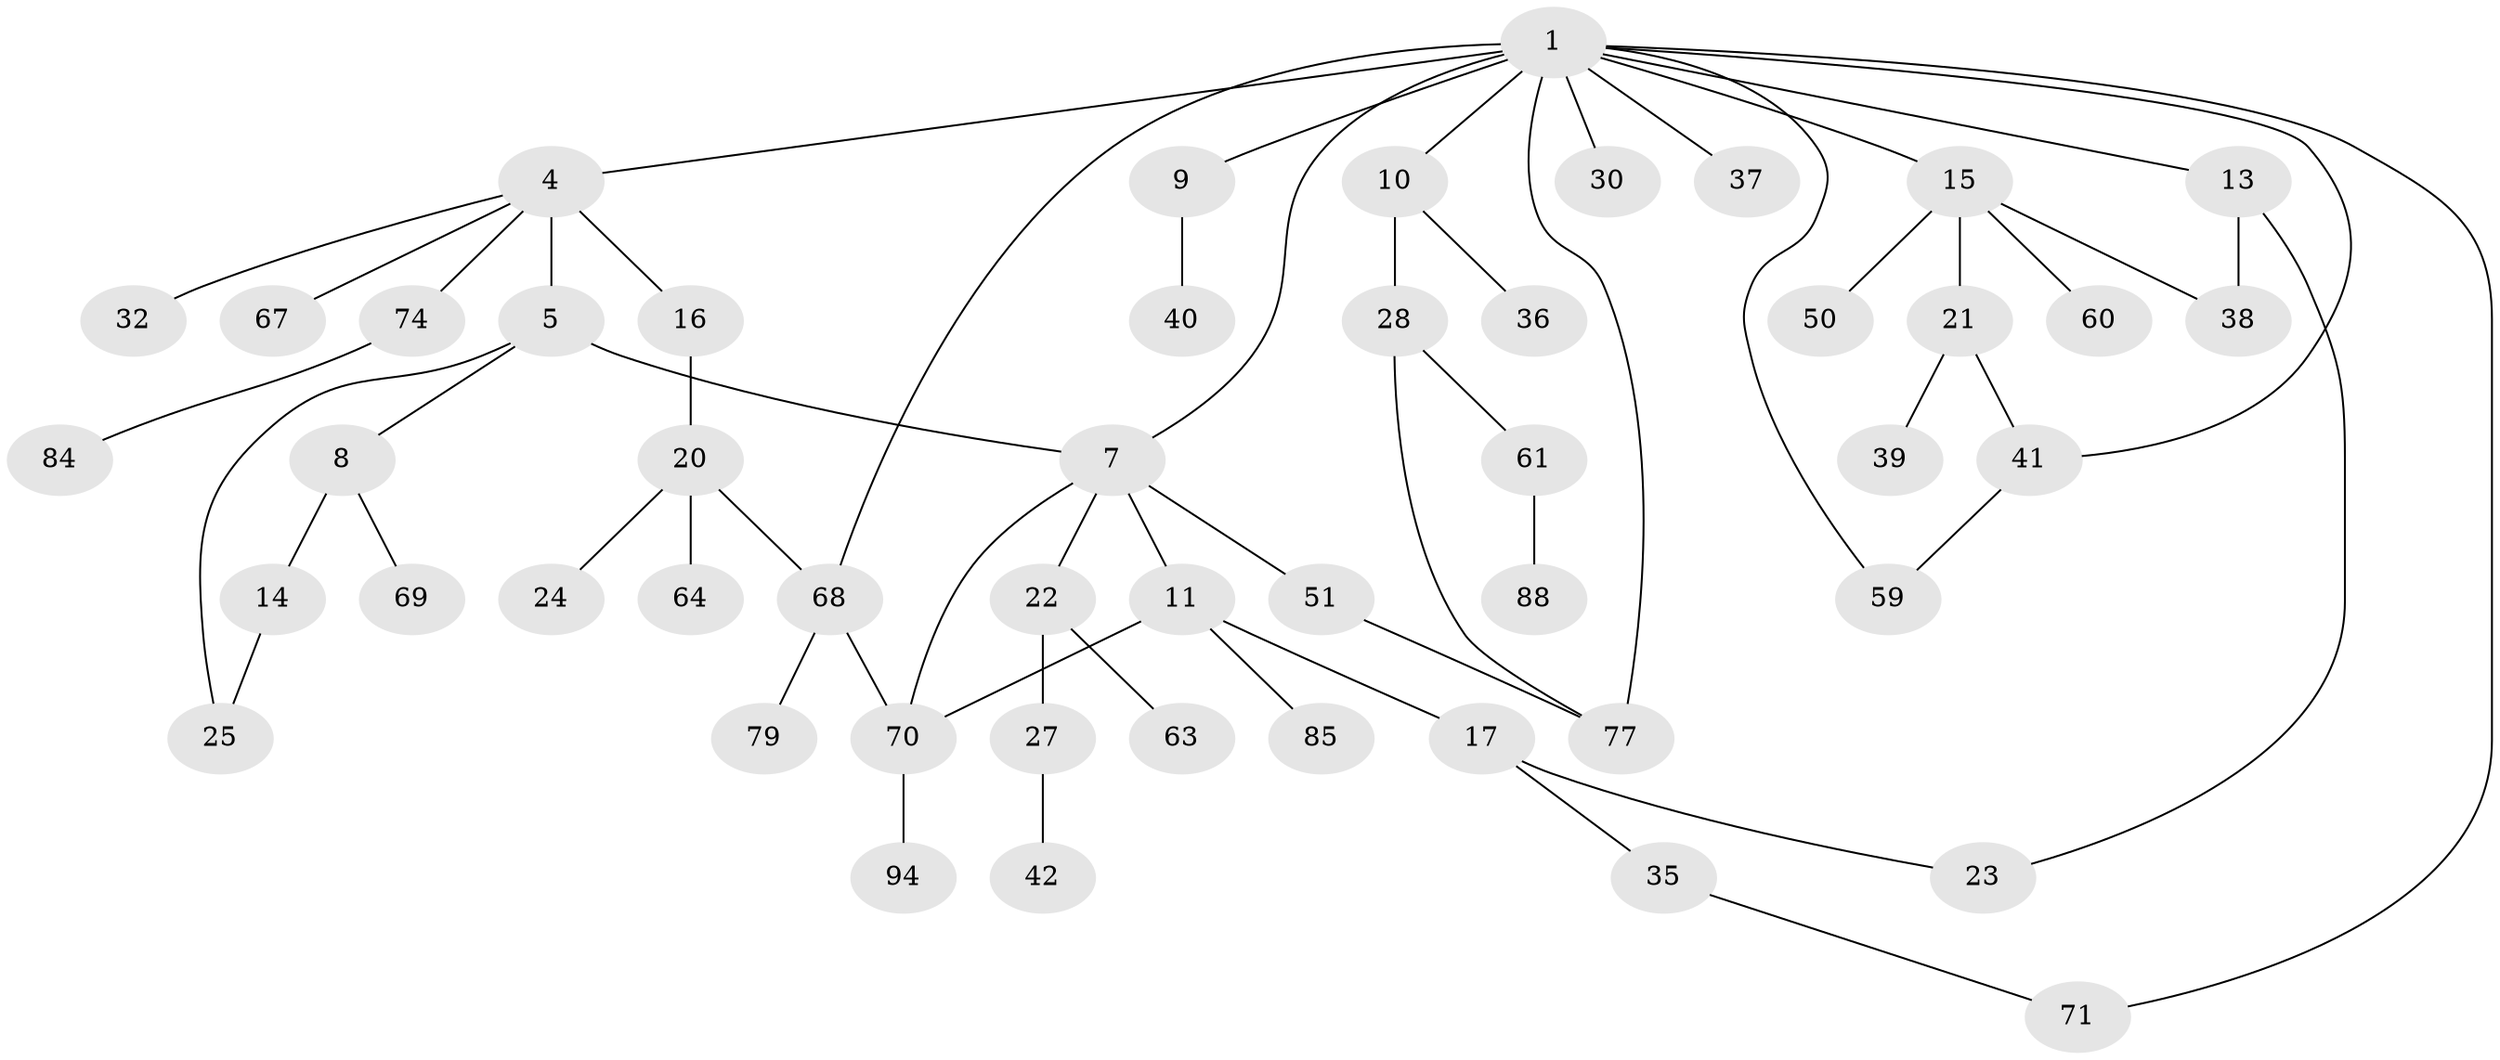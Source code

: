 // original degree distribution, {6: 0.01, 7: 0.01, 5: 0.03, 8: 0.02, 4: 0.08, 3: 0.18, 2: 0.29, 1: 0.38}
// Generated by graph-tools (version 1.1) at 2025/13/03/09/25 04:13:20]
// undirected, 50 vertices, 61 edges
graph export_dot {
graph [start="1"]
  node [color=gray90,style=filled];
  1 [super="+2+3"];
  4 [super="+12+33"];
  5;
  7 [super="+43+54+31+19+26"];
  8 [super="+44"];
  9 [super="+82"];
  10;
  11;
  13;
  14 [super="+55"];
  15 [super="+87"];
  16;
  17 [super="+18+34+46"];
  20;
  21;
  22;
  23 [super="+48+47"];
  24;
  25;
  27;
  28 [super="+45"];
  30;
  32 [super="+72"];
  35;
  36;
  37;
  38 [super="+91"];
  39;
  40 [super="+53"];
  41 [super="+86+98"];
  42 [super="+52+58"];
  50;
  51;
  59;
  60 [super="+65"];
  61 [super="+66"];
  63;
  64;
  67 [super="+73"];
  68;
  69;
  70 [super="+76"];
  71 [super="+81"];
  74;
  77 [super="+78"];
  79;
  84;
  85 [super="+99"];
  88;
  94;
  1 -- 9;
  1 -- 13;
  1 -- 71;
  1 -- 77;
  1 -- 4 [weight=2];
  1 -- 37;
  1 -- 41;
  1 -- 59;
  1 -- 30;
  1 -- 15;
  1 -- 68;
  1 -- 7;
  1 -- 10;
  4 -- 5;
  4 -- 16;
  4 -- 32;
  4 -- 74;
  4 -- 67;
  5 -- 8;
  5 -- 25;
  5 -- 7;
  7 -- 11;
  7 -- 51;
  7 -- 22;
  7 -- 70;
  8 -- 14 [weight=2];
  8 -- 69;
  9 -- 40;
  10 -- 28;
  10 -- 36;
  11 -- 17;
  11 -- 85;
  11 -- 70;
  13 -- 23;
  13 -- 38;
  14 -- 25;
  15 -- 21;
  15 -- 50;
  15 -- 60;
  15 -- 38;
  16 -- 20;
  17 -- 35;
  17 -- 23;
  20 -- 24;
  20 -- 64;
  20 -- 68;
  21 -- 39;
  21 -- 41;
  22 -- 27;
  22 -- 63;
  27 -- 42;
  28 -- 61;
  28 -- 77;
  35 -- 71;
  41 -- 59;
  51 -- 77;
  61 -- 88;
  68 -- 79;
  68 -- 70;
  70 -- 94;
  74 -- 84;
}
